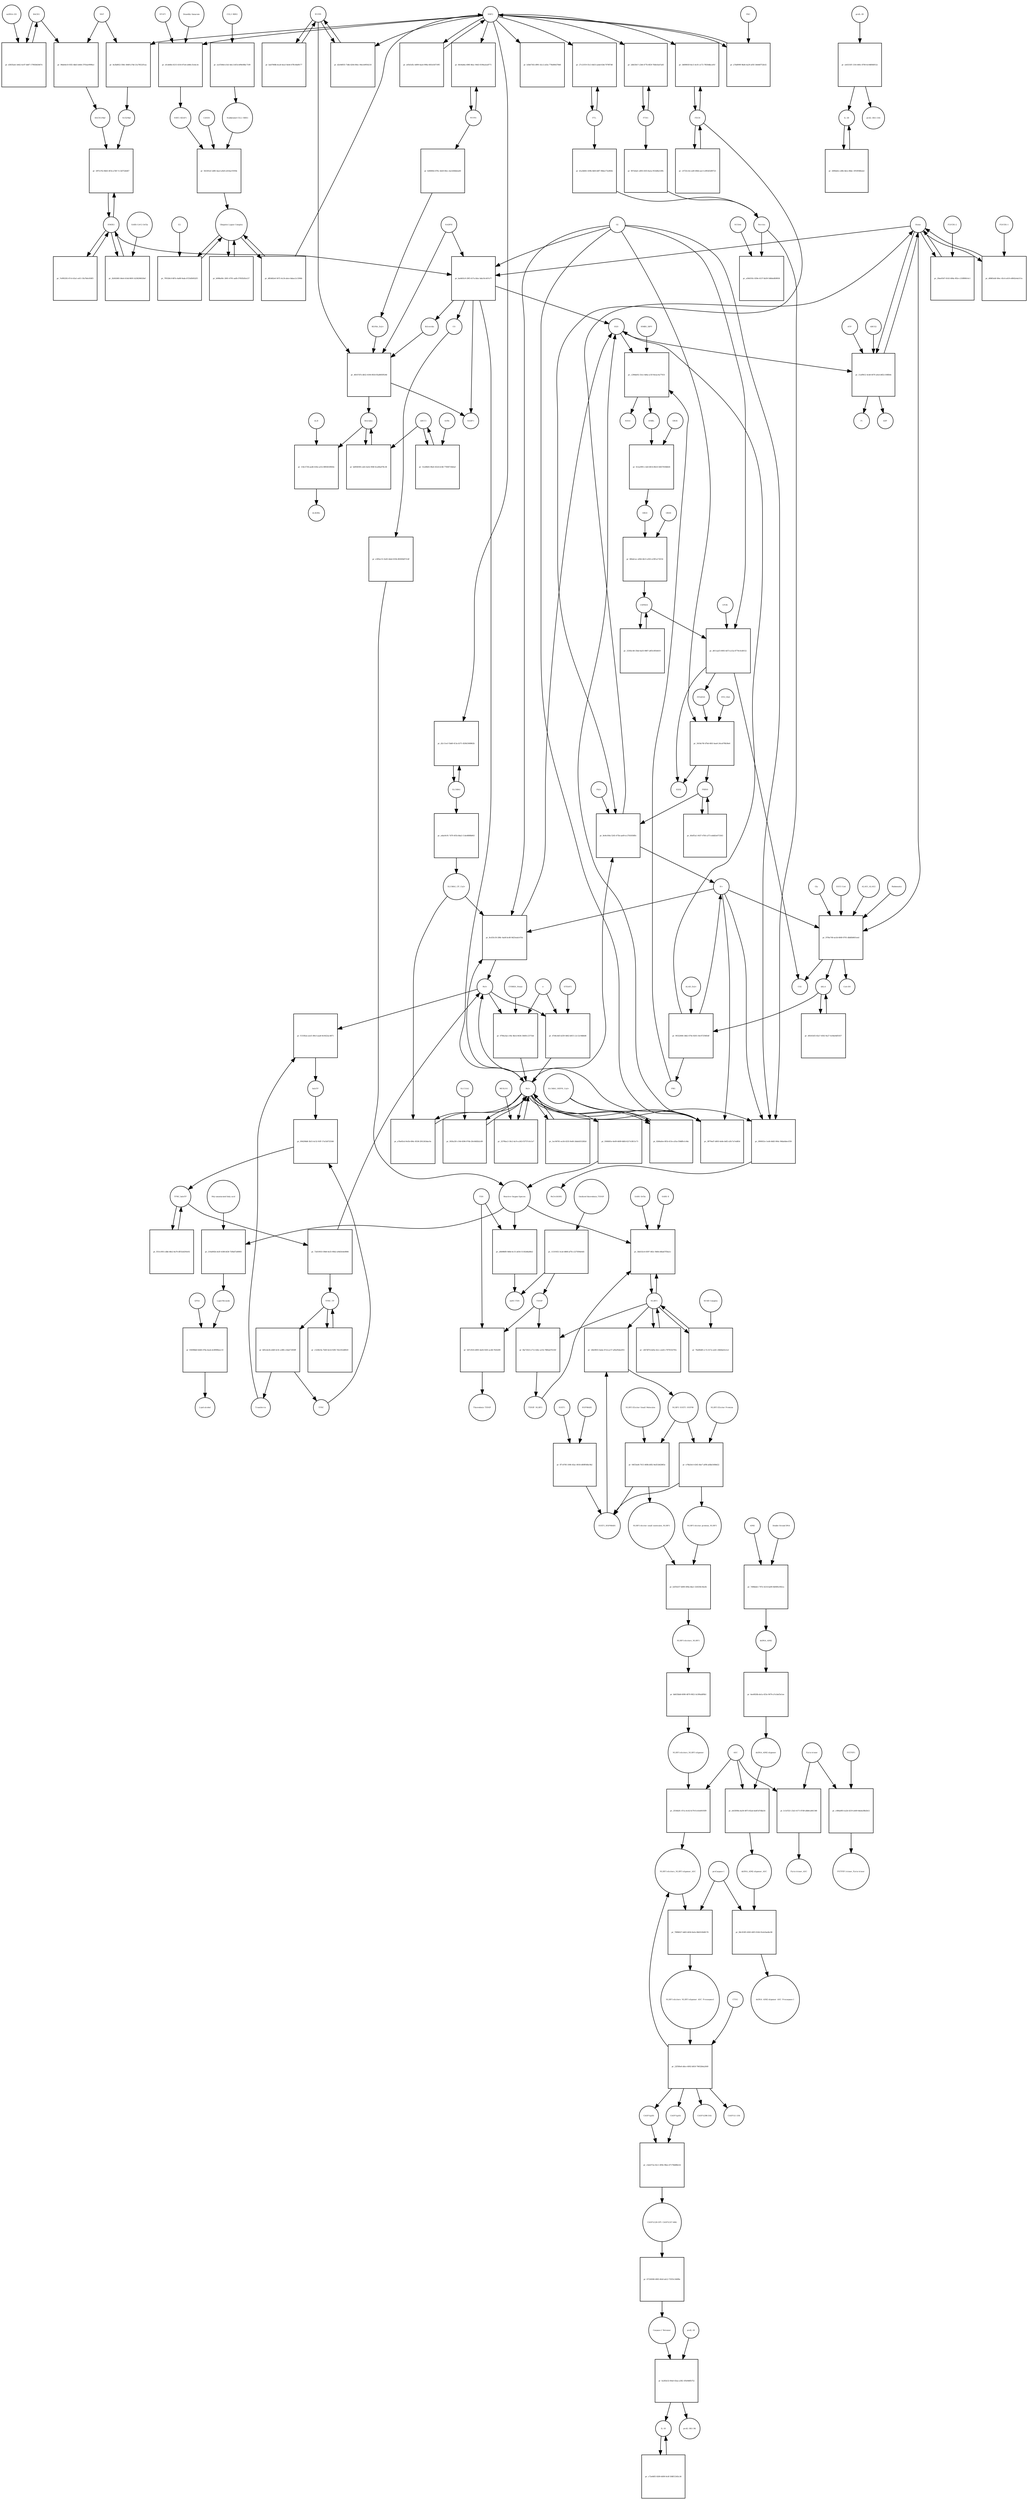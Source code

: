 strict digraph  {
Heme [annotation="urn_miriam_obo.chebi_CHEBI%3A30413", bipartite=0, cls="simple chemical", fontsize=4, label=Heme, shape=circle];
"pr_ba4403c9-29f3-417a-bfac-bda10c447a77" [annotation="", bipartite=1, cls=process, fontsize=4, label="pr_ba4403c9-29f3-417a-bfac-bda10c447a77", shape=square];
Biliverdin [annotation="urn_miriam_obo.chebi_CHEBI%3A17033", bipartite=0, cls="simple chemical", fontsize=4, label=Biliverdin, shape=circle];
HMOX1 [annotation=urn_miriam_uniprot_P09601, bipartite=0, cls=macromolecule, fontsize=4, label=HMOX1, shape=circle];
O2 [annotation="urn_miriam_obo.chebi_CHEBI%3A15379", bipartite=0, cls="simple chemical", fontsize=4, label=O2, shape=circle];
NADPH [annotation="urn_miriam_obo.chebi_CHEBI%3A16474", bipartite=0, cls="simple chemical", fontsize=4, label=NADPH, shape=circle];
H2O [annotation="urn_miriam_obo.chebi_CHEBI%3A15377", bipartite=0, cls="simple chemical", fontsize=4, label=H2O, shape=circle];
"Fe2+" [annotation="urn_miriam_obo.chebi_CHEBI%3A29033", bipartite=0, cls="simple chemical", fontsize=4, label="Fe2+", shape=circle];
"NADP+" [annotation="urn_miriam_obo.chebi_CHEBI%3A18009", bipartite=0, cls="simple chemical", fontsize=4, label="NADP+", shape=circle];
CO [annotation="urn_miriam_obo.chebi_CHEBI%3A17245", bipartite=0, cls="simple chemical", fontsize=4, label=CO, shape=circle];
"pr_29ae0547-6143-406a-9f2e-c218f80fc6c1" [annotation="", bipartite=1, cls=process, fontsize=4, label="pr_29ae0547-6143-406a-9f2e-c218f80fc6c1", shape=square];
"FLVCR1-2" [annotation=urn_miriam_uniprot_Q9Y5Y0, bipartite=0, cls=macromolecule, fontsize=4, label="FLVCR1-2", shape=circle];
"pr_48167d7e-db52-4106-8924-ffad085f9246" [annotation="", bipartite=1, cls=process, fontsize=4, label="pr_48167d7e-db52-4106-8924-ffad085f9246", shape=square];
Bilirubin [annotation="urn_miriam_obo.chebi_CHEBI%3A16990", bipartite=0, cls="simple chemical", fontsize=4, label=Bilirubin, shape=circle];
BLVRB [annotation=urn_miriam_uniprot_P30043, bipartite=0, cls=macromolecule, fontsize=4, label=BLVRB, shape=circle];
"BLVRA_Zn2+" [annotation="urn_miriam_obo.chebi_CHEBI%3A29805|urn_miriam_uniprot_P53004", bipartite=0, cls=complex, fontsize=4, label="BLVRA_Zn2+", shape=circle];
"pr_bd958590-ceb5-4e42-904f-6ca06a078c38" [annotation="", bipartite=1, cls=process, fontsize=4, label="pr_bd958590-ceb5-4e42-904f-6ca06a078c38", shape=square];
ABCC1 [annotation=urn_miriam_uniprot_P02768, bipartite=0, cls=macromolecule, fontsize=4, label=ABCC1, shape=circle];
"pr_154c5736-aed6-418e-a252-8f85833f664c" [annotation="", bipartite=1, cls=process, fontsize=4, label="pr_154c5736-aed6-418e-a252-8f85833f664c", shape=square];
ALB [annotation=urn_miriam_uniprot_P02768, bipartite=0, cls=macromolecule, fontsize=4, label=ALB, shape=circle];
"ALB/BIL" [annotation="urn_miriam_uniprot_P02768|urn_miriam_obo.chebi_CHEBI%3A16990", bipartite=0, cls=complex, fontsize=4, label="ALB/BIL", shape=circle];
NRF2 [annotation="", bipartite=0, cls=macromolecule, fontsize=4, label=NRF2, shape=circle];
"pr_0a3bd922-59b1-49d9-a74d-21a78522f1aa" [annotation="", bipartite=1, cls=process, fontsize=4, label="pr_0a3bd922-59b1-49d9-a74d-21a78522f1aa", shape=square];
MAF [annotation=urn_miriam_uniprot_O75444, bipartite=0, cls=macromolecule, fontsize=4, label=MAF, shape=circle];
"Nrf2/Maf" [annotation="", bipartite=0, cls=complex, fontsize=4, label="Nrf2/Maf", shape=circle];
"pr_96de8e10-05f2-4bb5-b40d-3793ae9990a1" [annotation="", bipartite=1, cls=process, fontsize=4, label="pr_96de8e10-05f2-4bb5-b40d-3793ae9990a1", shape=square];
BACH1 [annotation=urn_miriam_uniprot_O14867, bipartite=0, cls=macromolecule, fontsize=4, label=BACH1, shape=circle];
"BACH1/Maf" [annotation="", bipartite=0, cls=complex, fontsize=4, label="BACH1/Maf", shape=circle];
"pr_d3835ab1-b442-4c87-bb87-179928d3407e" [annotation="", bipartite=1, cls=process, fontsize=4, label="pr_d3835ab1-b442-4c87-bb87-179928d3407e", shape=square];
"miRNA-155" [annotation=urn_miriam_ncbigene_406947, bipartite=0, cls="nucleic acid feature", fontsize=4, label="miRNA-155", shape=circle];
"pr_2f97a762-8b63-4f1b-a7d9-7c13d752b467" [annotation="", bipartite=1, cls=process, fontsize=4, label="pr_2f97a762-8b63-4f1b-a7d9-7c13d752b467", shape=square];
PRIN9 [annotation="urn_miriam_obo.chebi_CHEBI%3A15430", bipartite=0, cls="simple chemical", fontsize=4, label=PRIN9, shape=circle];
"pr_8e9e160a-5245-475b-aa69-ec37b5036ffe" [annotation="", bipartite=1, cls=process, fontsize=4, label="pr_8e9e160a-5245-475b-aa69-ec37b5036ffe", shape=square];
FECH [annotation=urn_miriam_uniprot_P22830, bipartite=0, cls=macromolecule, fontsize=4, label=FECH, shape=circle];
"Pb2+" [annotation="urn_miriam_obo.chebi_CHEBI%3A27889", bipartite=0, cls="simple chemical", fontsize=4, label="Pb2+", shape=circle];
"H+" [annotation="urn_miriam_obo.chebi_CHEBI%3A15378", bipartite=0, cls="simple chemical", fontsize=4, label="H+", shape=circle];
"SUCC-CoA" [annotation="urn_miriam_obo.chebi_CHEBI%3A57292", bipartite=0, cls="simple chemical", fontsize=4, label="SUCC-CoA", shape=circle];
"pr_97f4e749-ae3d-4849-9791-dbbfb8401eed" [annotation="", bipartite=1, cls=process, fontsize=4, label="pr_97f4e749-ae3d-4849-9791-dbbfb8401eed", shape=square];
dALA [annotation="urn_miriam_obo.chebi_CHEBI%3A356416", bipartite=0, cls="simple chemical", fontsize=4, label=dALA, shape=circle];
ALAS1_ALAS2 [annotation="urn_miriam_uniprot_P13196|urn_miriam_uniprot_P22557", bipartite=0, cls=complex, fontsize=4, label=ALAS1_ALAS2, shape=circle];
Panhematin [annotation="urn_miriam_obo.chebi_CHEBI%3A50385", bipartite=0, cls="simple chemical", fontsize=4, label=Panhematin, shape=circle];
Gly [annotation="urn_miriam_obo.chebi_CHEBI%3A57305", bipartite=0, cls="simple chemical", fontsize=4, label=Gly, shape=circle];
"CoA-SH" [annotation="urn_miriam_obo.chebi_CHEBI%3A15346", bipartite=0, cls="simple chemical", fontsize=4, label="CoA-SH", shape=circle];
CO2 [annotation="urn_miriam_obo.chebi_CHEBI%3A16526", bipartite=0, cls="simple chemical", fontsize=4, label=CO2, shape=circle];
"pr_efcdd4fa-6215-4316-87a6-ed46c31ebc3e" [annotation="", bipartite=1, cls=process, fontsize=4, label="pr_efcdd4fa-6215-4316-87a6-ed46c31ebc3e", shape=square];
KEAP1 [annotation=urn_miriam_uniprot_Q14145, bipartite=0, cls=macromolecule, fontsize=4, label=KEAP1, shape=circle];
NRF2_KEAP1 [annotation="urn_miriam_uniprot_Q14145|urn_miriam_uniprot_Q16236", bipartite=0, cls=complex, fontsize=4, label=NRF2_KEAP1, shape=circle];
"Dimethly fumarate" [annotation="urn_miriam_obo.chebi_CHEBI%3A76004", bipartite=0, cls="simple chemical", fontsize=4, label="Dimethly fumarate", shape=circle];
"Ubiquitin Ligase Complex" [annotation="urn_miriam_uniprot_Q14145|urn_miriam_uniprot_Q15843|urn_miriam_uniprot_Q13618|urn_miriam_uniprot_P62877|urn_miriam_uniprot_Q16236|urn_miriam_uniprot_P0CG48|urn_miriam_pubmed_19940261|urn_miriam_interpro_IPR000608", bipartite=0, cls=complex, fontsize=4, label="Ubiquitin Ligase Complex", shape=circle];
"pr_b098a00c-2001-4791-aafb-5783f2d5a127" [annotation="", bipartite=1, cls=process, fontsize=4, label="pr_b098a00c-2001-4791-aafb-5783f2d5a127", shape=square];
"pr_90322666-3db2-470e-8203-34c67259d5df" [annotation="", bipartite=1, cls=process, fontsize=4, label="pr_90322666-3db2-470e-8203-34c67259d5df", shape=square];
PBG [annotation="urn_miriam_obo.chebi_CHEBI%3A58126", bipartite=0, cls="simple chemical", fontsize=4, label=PBG, shape=circle];
"ALAD_Zn2+" [annotation="urn_miriam_uniprot_P13716|urn_miriam_obo.chebi_CHEBI%3A29105", bipartite=0, cls=complex, fontsize=4, label="ALAD_Zn2+", shape=circle];
"pr_c296de92-33ce-4d4a-a15f-9eeac4a77631" [annotation="", bipartite=1, cls=process, fontsize=4, label="pr_c296de92-33ce-4d4a-a15f-9eeac4a77631", shape=square];
HMBL [annotation="urn_miriam_obo.chebi_CHEBI%3A57845", bipartite=0, cls="simple chemical", fontsize=4, label=HMBL, shape=circle];
HMBS_DIPY [annotation="urn_miriam_obo.chebi_CHEBI%3A36319|urn_miriam_uniprot_P08397", bipartite=0, cls=complex, fontsize=4, label=HMBS_DIPY, shape=circle];
"NH4+" [annotation="urn_miriam_obo.chebi_CHEBI%3A28938", bipartite=0, cls="simple chemical", fontsize=4, label="NH4+", shape=circle];
"pr_612a3991-c3e8-4814-80c8-54657650b826" [annotation="", bipartite=1, cls=process, fontsize=4, label="pr_612a3991-c3e8-4814-80c8-54657650b826", shape=square];
URO3 [annotation="urn_miriam_obo.chebi_CHEBI%3A15437", bipartite=0, cls="simple chemical", fontsize=4, label=URO3, shape=circle];
UROS [annotation=urn_miriam_uniprot_P10746, bipartite=0, cls=macromolecule, fontsize=4, label=UROS, shape=circle];
"pr_866afcac-a944-4b13-a502-a19f1a17d154" [annotation="", bipartite=1, cls=process, fontsize=4, label="pr_866afcac-a944-4b13-a502-a19f1a17d154", shape=square];
COPRO3 [annotation="urn_miriam_obo.chebi_CHEBI%3A15439", bipartite=0, cls="simple chemical", fontsize=4, label=COPRO3, shape=circle];
UROD [annotation=urn_miriam_uniprot_P06132, bipartite=0, cls=macromolecule, fontsize=4, label=UROD, shape=circle];
"pr_d011aaf3-0093-4d73-a13a-8779c41d9152" [annotation="", bipartite=1, cls=process, fontsize=4, label="pr_d011aaf3-0093-4d73-a13a-8779c41d9152", shape=square];
PPGEN9 [annotation="urn_miriam_obo.chebi_CHEBI%3A15435", bipartite=0, cls="simple chemical", fontsize=4, label=PPGEN9, shape=circle];
CPOX [annotation=urn_miriam_uniprot_P36551, bipartite=0, cls=macromolecule, fontsize=4, label=CPOX, shape=circle];
H2O2 [annotation="urn_miriam_obo.chebi_CHEBI%3A16240", bipartite=0, cls="simple chemical", fontsize=4, label=H2O2, shape=circle];
"pr_3418a74f-d7bd-4fd1-baa6-24ca078b36e6" [annotation="", bipartite=1, cls=process, fontsize=4, label="pr_3418a74f-d7bd-4fd1-baa6-24ca078b36e6", shape=square];
PPO_FAD [annotation="urn_miriam_obo.chebi_CHEBI%3A16238|urn_miriam_uniprot_P50336", bipartite=0, cls=complex, fontsize=4, label=PPO_FAD, shape=circle];
"pr_a05d1d5c-b899-4aa4-998a-681b1fd719f5" [annotation="", bipartite=1, cls=process, fontsize=4, label="pr_a05d1d5c-b899-4aa4-998a-681b1fd719f5", shape=square];
"pr_d9241b55-82a7-4502-9a27-4c6be6df1837" [annotation="", bipartite=1, cls="uncertain process", fontsize=4, label="pr_d9241b55-82a7-4502-9a27-4c6be6df1837", shape=square];
"pr_33392c48-35bd-4a03-9887-a8f3c893d419" [annotation="", bipartite=1, cls="uncertain process", fontsize=4, label="pr_33392c48-35bd-4a03-9887-a8f3c893d419", shape=square];
"pr_6feff3a1-0437-47bf-a373-ebdb3e073363" [annotation="", bipartite=1, cls="uncertain process", fontsize=4, label="pr_6feff3a1-0437-47bf-a373-ebdb3e073363", shape=square];
"Poly-unsaturated fatty acid" [annotation="urn_miriam_obo.chebi_CHEBI%3A26208", bipartite=0, cls="simple chemical", fontsize=4, label="Poly-unsaturated fatty acid", shape=circle];
"pr_210a892b-eb3f-4188-bf28-720bd72d0083" [annotation="", bipartite=1, cls=process, fontsize=4, label="pr_210a892b-eb3f-4188-bf28-720bd72d0083", shape=square];
"Lipid Peroxide" [annotation="urn_miriam_obo.chebi_CHEBI%3A61051", bipartite=0, cls="simple chemical", fontsize=4, label="Lipid Peroxide", shape=circle];
"Reactive Oxygen Species" [annotation="urn_miriam_obo.chebi_CHEBI%3A26523", bipartite=0, cls="simple chemical", fontsize=4, label="Reactive Oxygen Species", shape=circle];
"pr_3f06921e-1ed4-46d5-904c-96da6dee1f30" [annotation="", bipartite=1, cls=process, fontsize=4, label="pr_3f06921e-1ed4-46d5-904c-96da6dee1f30", shape=square];
"Fe(3+)O(OH)" [annotation="urn_miriam_obo.chebi_CHEBI%3A78619", bipartite=0, cls="simple chemical", fontsize=4, label="Fe(3+)O(OH)", shape=circle];
Ferritin [annotation=urn_miriam_uniprot_P02794, bipartite=0, cls=complex, fontsize=4, label=Ferritin, shape=circle];
"pr_a7be83cd-9e5b-494c-8538-2f41263dac0a" [annotation="", bipartite=1, cls=process, fontsize=4, label="pr_a7be83cd-9e5b-494c-8538-2f41263dac0a", shape=square];
"SLC40A1_CP_Cu2+" [annotation="urn_miriam_uniprot_P00450|urn_miriam_uniprot_Q9NP59|urn_miriam_obo.chebi_CHEBI%3A29036", bipartite=0, cls=complex, fontsize=4, label="SLC40A1_CP_Cu2+", shape=circle];
"pr_8cd35c50-288c-4ad4-bcd0-9d25eadc47dc" [annotation="", bipartite=1, cls=process, fontsize=4, label="pr_8cd35c50-288c-4ad4-bcd0-9d25eadc47dc", shape=square];
"Fe3+" [annotation="urn_miriam_obo.chebi_CHEBI%3A29034", bipartite=0, cls="simple chemical", fontsize=4, label="Fe3+", shape=circle];
SLC40A1 [annotation=urn_miriam_ncbigene_30061, bipartite=0, cls="nucleic acid feature", fontsize=4, label=SLC40A1, shape=circle];
"pr_d2c11ecf-5bd0-413a-b371-820b5368862b" [annotation="", bipartite=1, cls=process, fontsize=4, label="pr_d2c11ecf-5bd0-413a-b371-820b5368862b", shape=square];
FTH1 [annotation=urn_miriam_ncbigene_2495, bipartite=0, cls="nucleic acid feature", fontsize=4, label=FTH1, shape=circle];
"pr_2db53fe7-c2b6-477b-8f29-7fdb1fab7ad5" [annotation="", bipartite=1, cls=process, fontsize=4, label="pr_2db53fe7-c2b6-477b-8f29-7fdb1fab7ad5", shape=square];
FTL [annotation=urn_miriam_ncbigene_2512, bipartite=0, cls="nucleic acid feature", fontsize=4, label=FTL, shape=circle];
"pr_27c21f19-55c3-4b53-aabd-63dc7078f7d6" [annotation="", bipartite=1, cls=process, fontsize=4, label="pr_27c21f19-55c3-4b53-aabd-63dc7078f7d6", shape=square];
"pr_907e6afc-e893-45f3-8a2a-951b8fa51ffb" [annotation="", bipartite=1, cls=process, fontsize=4, label="pr_907e6afc-e893-45f3-8a2a-951b8fa51ffb", shape=square];
"pr_d1a3b841-639b-4bf4-b8f7-98da175e083b" [annotation="", bipartite=1, cls=process, fontsize=4, label="pr_d1a3b841-639b-4bf4-b8f7-98da175e083b", shape=square];
"pr_3d69003f-6ec5-4c01-a172-7f830dbca91f" [annotation="", bipartite=1, cls=process, fontsize=4, label="pr_3d69003f-6ec5-4c01-a172-7f830dbca91f", shape=square];
"pr_c0725c5d-ca49-49b4-aec5-e9f5d5289723" [annotation="", bipartite=1, cls=process, fontsize=4, label="pr_c0725c5d-ca49-49b4-aec5-e9f5d5289723", shape=square];
"pr_7e995292-47c4-43a1-a411-5fa7b6c658f3" [annotation="", bipartite=1, cls=process, fontsize=4, label="pr_7e995292-47c4-43a1-a411-5fa7b6c658f3", shape=square];
BLVRA [annotation=urn_miriam_ncbigene_644, bipartite=0, cls="nucleic acid feature", fontsize=4, label=BLVRA, shape=circle];
"pr_6fe9ab6a-498f-46ac-9443-0196a2ea8771" [annotation="", bipartite=1, cls=process, fontsize=4, label="pr_6fe9ab6a-498f-46ac-9443-0196a2ea8771", shape=square];
"pr_d2e9d935-73db-4264-80ec-94ecb9954218" [annotation="", bipartite=1, cls=process, fontsize=4, label="pr_d2e9d935-73db-4264-80ec-94ecb9954218", shape=square];
"pr_bab7068b-bca8-4ea3-9a0d-47ffc6bd9177" [annotation="", bipartite=1, cls=process, fontsize=4, label="pr_bab7068b-bca8-4ea3-9a0d-47ffc6bd9177", shape=square];
"pr_fe860fd2-876c-4d20-84cc-da3244bb2a60" [annotation="", bipartite=1, cls=process, fontsize=4, label="pr_fe860fd2-876c-4d20-84cc-da3244bb2a60", shape=square];
"pr_a4ae9c91-7d70-4f1b-8da3-11de4888b843" [annotation="", bipartite=1, cls=process, fontsize=4, label="pr_a4ae9c91-7d70-4f1b-8da3-11de4888b843", shape=square];
"pr_a30d193c-839e-4137-bb39-548dedfd9058" [annotation="", bipartite=1, cls=process, fontsize=4, label="pr_a30d193c-839e-4137-bb39-548dedfd9058", shape=square];
NCOA4 [annotation=urn_miriam_uniprot_Q13772, bipartite=0, cls=macromolecule, fontsize=4, label=NCOA4, shape=circle];
"pr_0784a3ae-cf4e-4bcb-8434-34481c2371bd" [annotation="", bipartite=1, cls=process, fontsize=4, label="pr_0784a3ae-cf4e-4bcb-8434-34481c2371bd", shape=square];
CYBRD1_Heme [annotation="urn_miriam_uniprot_Q53TN4|urn_miriam_obo.chebi_CHEBI%3A30413", bipartite=0, cls=complex, fontsize=4, label=CYBRD1_Heme, shape=circle];
"e-" [annotation="urn_miriam_obo.chebi_CHEBI%3A10545", bipartite=0, cls="simple chemical", fontsize=4, label="e-", shape=circle];
"pr_f45fa25f-c19d-4596-974b-20c6482b2c89" [annotation="", bipartite=1, cls=process, fontsize=4, label="pr_f45fa25f-c19d-4596-974b-20c6482b2c89", shape=square];
SLC11A2 [annotation=urn_miriam_uniprot_P49281, bipartite=0, cls=macromolecule, fontsize=4, label=SLC11A2, shape=circle];
"pr_65698bb0-b6d6-478a-beab-dc8f898eec10" [annotation="", bipartite=1, cls=process, fontsize=4, label="pr_65698bb0-b6d6-478a-beab-dc8f898eec10", shape=square];
"Lipid alcohol" [annotation="urn_miriam_obo.chebi_CHEBI%3A24026", bipartite=0, cls="simple chemical", fontsize=4, label="Lipid alcohol", shape=circle];
GPX4 [annotation=urn_miriam_uniprot_P36969, bipartite=0, cls=macromolecule, fontsize=4, label=GPX4, shape=circle];
"pr_2b362681-b6e4-414d-8691-b238296020ef" [annotation="", bipartite=1, cls=process, fontsize=4, label="pr_2b362681-b6e4-414d-8691-b238296020ef", shape=square];
"SARS-CoV-2 Orf3a" [annotation="urn_miriam_uniprot_P0DTC3|urn_miriam_taxonomy_2697049", bipartite=0, cls=macromolecule, fontsize=4, label="SARS-CoV-2 Orf3a", shape=circle];
"pr_936fd01e-6e09-4609-8dfd-6217e3813c73" [annotation="", bipartite=1, cls=process, fontsize=4, label="pr_936fd01e-6e09-4609-8dfd-6217e3813c73", shape=square];
"pr_51e4fb65-96e0-4524-b148-77606718d2af" [annotation="", bipartite=1, cls=process, fontsize=4, label="pr_51e4fb65-96e0-4524-b148-77606718d2af", shape=square];
Orf9c [annotation=urn_miriam_taxonomy_2697049, bipartite=0, cls=macromolecule, fontsize=4, label=Orf9c, shape=circle];
CUL3_RBX1 [annotation="urn_miriam_uniprot_Q13618|urn_miriam_uniprot_P62877", bipartite=0, cls=complex, fontsize=4, label=CUL3_RBX1, shape=circle];
"pr_ea1f546d-e1b3-4dc2-bf1b-b99e08bc7109" [annotation="", bipartite=1, cls=process, fontsize=4, label="pr_ea1f546d-e1b3-4dc2-bf1b-b99e08bc7109", shape=square];
"Neddylated CUL3_RBX1" [annotation="urn_miriam_uniprot_Q15843|urn_miriam_uniprot_Q13618|urn_miriam_uniprot_P62877", bipartite=0, cls=complex, fontsize=4, label="Neddylated CUL3_RBX1", shape=circle];
"pr_b3bb7302-d991-42c2-a43a-778e884378d0" [annotation="", bipartite=1, cls=process, fontsize=4, label="pr_b3bb7302-d991-42c2-a43a-778e884378d0", shape=square];
"pr_563301ef-2d85-4aa3-a9e9-e416acf1959e" [annotation="", bipartite=1, cls=process, fontsize=4, label="pr_563301ef-2d85-4aa3-a9e9-e416acf1959e", shape=square];
CAND1 [annotation=urn_miriam_uniprot_Q86VP6, bipartite=0, cls=macromolecule, fontsize=4, label=CAND1, shape=circle];
E2 [annotation=urn_miriam_interpro_IPR000608, bipartite=0, cls=macromolecule, fontsize=4, label=E2, shape=circle];
"pr_7f9328c0-887a-4a88-9ada-b725d56922f3" [annotation="", bipartite=1, cls=process, fontsize=4, label="pr_7f9328c0-887a-4a88-9ada-b725d56922f3", shape=square];
"pr_a7bd099f-9bd4-4a29-a05f-34446f752b32" [annotation="", bipartite=1, cls=process, fontsize=4, label="pr_a7bd099f-9bd4-4a29-a05f-34446f752b32", shape=square];
PKC [annotation="urn_miriam_pubmed_12198130|urn_miriam_interpro_IPR012233", bipartite=0, cls=macromolecule, fontsize=4, label=PKC, shape=circle];
"pr_d0865ebf-49ec-45c4-a410-e8042e4a511a" [annotation="", bipartite=1, cls=process, fontsize=4, label="pr_d0865ebf-49ec-45c4-a410-e8042e4a511a", shape=square];
"FLVCR1-1" [annotation=urn_miriam_uniprot_Q9Y5Y0, bipartite=0, cls=macromolecule, fontsize=4, label="FLVCR1-1", shape=circle];
"pr_11af9612-4cb8-4070-afed-d4f2c108fb9e" [annotation="", bipartite=1, cls=process, fontsize=4, label="pr_11af9612-4cb8-4070-afed-d4f2c108fb9e", shape=square];
ABCG2 [annotation=urn_miriam_uniprot_Q9UNQ0, bipartite=0, cls="macromolecule multimer", fontsize=4, label=ABCG2, shape=circle];
ATP [annotation="urn_miriam_obo.chebi_CHEBI%3A30616", bipartite=0, cls="simple chemical", fontsize=4, label=ATP, shape=circle];
Pi [annotation="urn_miriam_obo.chebi_CHEBI%3A18367", bipartite=0, cls="simple chemical", fontsize=4, label=Pi, shape=circle];
ADP [annotation="urn_miriam_obo.chebi_CHEBI%3A456216", bipartite=0, cls="simple chemical", fontsize=4, label=ADP, shape=circle];
"pr_8266afee-8f1b-415e-a55a-f38dffe1c9dc" [annotation="", bipartite=1, cls=process, fontsize=4, label="pr_8266afee-8f1b-415e-a55a-f38dffe1c9dc", shape=square];
"SLC40A1_HEPH_Cu2+" [annotation="urn_miriam_uniprot_Q9BQS7|urn_miriam_uniprot_Q9NP59|urn_miriam_obo.chebi_CHEBI%3A28694", bipartite=0, cls=complex, fontsize=4, label="SLC40A1_HEPH_Cu2+", shape=circle];
"pr_3ff79ed7-d693-4e8e-b4f2-a5fc7a7ed854" [annotation="", bipartite=1, cls=process, fontsize=4, label="pr_3ff79ed7-d693-4e8e-b4f2-a5fc7a7ed854", shape=square];
"pr_f131fb2a-aee5-49e3-aaa8-8c6422ac4871" [annotation="", bipartite=1, cls=process, fontsize=4, label="pr_f131fb2a-aee5-49e3-aaa8-8c6422ac4871", shape=square];
Transferrin [annotation=urn_miriam_uniprot_P02787, bipartite=0, cls=macromolecule, fontsize=4, label=Transferrin, shape=circle];
holoTF [annotation="urn_miriam_uniprot_P02787|urn_miriam_obo.chebi_CHEBI%3A29034", bipartite=0, cls=complex, fontsize=4, label=holoTF, shape=circle];
TFRC [annotation=urn_miriam_uniprot_P02786, bipartite=0, cls="macromolecule multimer", fontsize=4, label=TFRC, shape=circle];
"pr_094298d6-3b15-4c52-91ff-17a53d725346" [annotation="", bipartite=1, cls=process, fontsize=4, label="pr_094298d6-3b15-4c52-91ff-17a53d725346", shape=square];
TFRC_holoTF [annotation="urn_miriam_uniprot_P02787|urn_miriam_obo.chebi_CHEBI%3A29034|urn_miriam_uniprot_P02786", bipartite=0, cls=complex, fontsize=4, label=TFRC_holoTF, shape=circle];
"pr_f551c093-cdbb-48e2-8a70-df552d293e02" [annotation="", bipartite=1, cls=process, fontsize=4, label="pr_f551c093-cdbb-48e2-8a70-df552d293e02", shape=square];
"pr_72d10933-59b8-4e25-90b2-a04d3e4e8066" [annotation="", bipartite=1, cls=process, fontsize=4, label="pr_72d10933-59b8-4e25-90b2-a04d3e4e8066", shape=square];
TFRC_TF [annotation="urn_miriam_uniprot_P02787|urn_miriam_uniprot_P02786", bipartite=0, cls=complex, fontsize=4, label=TFRC_TF, shape=circle];
"pr_47d4c4d5-b259-4462-b815-c2c12c9db6d6" [annotation="", bipartite=1, cls=process, fontsize=4, label="pr_47d4c4d5-b259-4462-b815-c2c12c9db6d6", shape=square];
STEAP3 [annotation=urn_miriam_uniprot_Q658P3, bipartite=0, cls=macromolecule, fontsize=4, label=STEAP3, shape=circle];
"pr_327f6ac2-18c2-4a7e-a343-f1f757c0c1e7" [annotation="", bipartite=1, cls=process, fontsize=4, label="pr_327f6ac2-18c2-4a7e-a343-f1f757c0c1e7", shape=square];
MCOLN1 [annotation=urn_miriam_uniprot_Q9GZU1, bipartite=0, cls=macromolecule, fontsize=4, label=MCOLN1, shape=circle];
"pr_1ec94781-ee34-4335-9e60-24deb553282d" [annotation="", bipartite=1, cls=process, fontsize=4, label="pr_1ec94781-ee34-4335-9e60-24deb553282d", shape=square];
"pr_c5248c9a-7b49-4e1d-92f6-7d2c652d8929" [annotation="", bipartite=1, cls=process, fontsize=4, label="pr_c5248c9a-7b49-4e1d-92f6-7d2c652d8929", shape=square];
"pr_b85cde2b-e6d0-4c9c-a388-c24ab71850ff" [annotation="", bipartite=1, cls=process, fontsize=4, label="pr_b85cde2b-e6d0-4c9c-a388-c24ab71850ff", shape=square];
"pr_d85d62e6-5672-4c24-abce-bdaac2c3394b" [annotation="", bipartite=1, cls=process, fontsize=4, label="pr_d85d62e6-5672-4c24-abce-bdaac2c3394b", shape=square];
"Oxidized thioredoxin_TXNIP" [annotation="urn_miriam_uniprot_P10599|urn_miriam_uniprot_Q9H3M7", bipartite=0, cls=complex, fontsize=4, label="Oxidized thioredoxin_TXNIP", shape=circle];
"pr_113191f2-3ca4-4868-af7b-c2275f04e6d1" [annotation="", bipartite=1, cls=process, fontsize=4, label="pr_113191f2-3ca4-4868-af7b-c2275f04e6d1", shape=square];
TXNIP [annotation=urn_miriam_uniprot_Q9H3M7, bipartite=0, cls=macromolecule, fontsize=4, label=TXNIP, shape=circle];
"2xHC-TXN" [annotation=urn_miriam_uniprot_P10599, bipartite=0, cls=macromolecule, fontsize=4, label="2xHC-TXN", shape=circle];
NLRP3 [annotation=urn_miriam_uniprot_Q96P20, bipartite=0, cls=macromolecule, fontsize=4, label=NLRP3, shape=circle];
"pr_78a8fdd9-cc7e-417a-a2d1-24b0daf2e1e2" [annotation="", bipartite=1, cls=process, fontsize=4, label="pr_78a8fdd9-cc7e-417a-a2d1-24b0daf2e1e2", shape=square];
"Nf-KB Complex" [annotation="urn_miriam_uniprot_P19838|urn_miriam_uniprot_Q04206|urn_miriam_uniprot_Q00653", bipartite=0, cls=complex, fontsize=4, label="Nf-KB Complex", shape=circle];
"pr_c467df7d-de9a-42cc-a2e8-c787931b795c" [annotation="", bipartite=1, cls=process, fontsize=4, label="pr_c467df7d-de9a-42cc-a2e8-c787931b795c", shape=square];
TXN [annotation=urn_miriam_uniprot_P10599, bipartite=0, cls=macromolecule, fontsize=4, label=TXN, shape=circle];
"pr_a8b986f0-9d6d-4c15-a834-51182d6a88e2" [annotation="", bipartite=1, cls=process, fontsize=4, label="pr_a8b986f0-9d6d-4c15-a834-51182d6a88e2", shape=square];
"pr_3d7cf416-d005-4a64-9265-acdfc7824289" [annotation="", bipartite=1, cls=process, fontsize=4, label="pr_3d7cf416-d005-4a64-9265-acdfc7824289", shape=square];
Thioredoxin_TXNIP [annotation="urn_miriam_uniprot_P10599|urn_miriam_uniprot_Q9H3M7", bipartite=0, cls=complex, fontsize=4, label=Thioredoxin_TXNIP, shape=circle];
HSP90AB1 [annotation=urn_miriam_uniprot_P08238, bipartite=0, cls=macromolecule, fontsize=4, label=HSP90AB1, shape=circle];
"pr_ff7c876f-1006-45ac-8018-d69ff40bc9b2" [annotation="", bipartite=1, cls=process, fontsize=4, label="pr_ff7c876f-1006-45ac-8018-d69ff40bc9b2", shape=square];
SUGT1 [annotation=urn_miriam_uniprot_Q9Y2Z0, bipartite=0, cls=macromolecule, fontsize=4, label=SUGT1, shape=circle];
SUGT1_HSP90AB1 [annotation="urn_miriam_uniprot_P08238|urn_miriam_uniprot_Q9Y2Z0", bipartite=0, cls=complex, fontsize=4, label=SUGT1_HSP90AB1, shape=circle];
"pr_24b39f25-4ada-47cb-ac57-af0a95dee955" [annotation="", bipartite=1, cls=process, fontsize=4, label="pr_24b39f25-4ada-47cb-ac57-af0a95dee955", shape=square];
NLRP3_SUGT1_HSP90 [annotation="urn_miriam_uniprot_P08238|urn_miriam_uniprot_Q96P20|urn_miriam_uniprot_Q9Y2Z0", bipartite=0, cls=complex, fontsize=4, label=NLRP3_SUGT1_HSP90, shape=circle];
"pr_fbe72023-e712-42bc-a21b-7866ab76145f" [annotation="", bipartite=1, cls=process, fontsize=4, label="pr_fbe72023-e712-42bc-a21b-7866ab76145f", shape=square];
TXNIP_NLRP3 [annotation="urn_miriam_uniprot_Q9H3M7|urn_miriam_uniprot_Q96P20", bipartite=0, cls=complex, fontsize=4, label=TXNIP_NLRP3, shape=circle];
"NLRP3 Elicitor Proteins" [annotation="urn_miriam_uniprot_P05067|urn_miriam_uniprot_P09616", bipartite=0, cls=macromolecule, fontsize=4, label="NLRP3 Elicitor Proteins", shape=circle];
"pr_e76b24c0-4345-4be7-af98-afdbe549b622" [annotation="", bipartite=1, cls=process, fontsize=4, label="pr_e76b24c0-4345-4be7-af98-afdbe549b622", shape=square];
"NLRP3 elicitor proteins_NLRP3" [annotation="urn_miriam_uniprot_P09616|urn_miriam_uniprot_P05067|urn_miriam_uniprot_Q96P20", bipartite=0, cls=complex, fontsize=4, label="NLRP3 elicitor proteins_NLRP3", shape=circle];
"NLRP3 Elicitor Small Molecules" [annotation="urn_miriam_obo.chebi_CHEBI%3A46661|urn_miriam_obo.chebi_CHEBI%3A16336|urn_miriam_obo.chebi_CHEBI%3A30563", bipartite=0, cls="simple chemical", fontsize=4, label="NLRP3 Elicitor Small Molecules", shape=circle];
"pr_04f33ed4-7615-469b-bf82-9ed51b82865e" [annotation="", bipartite=1, cls=process, fontsize=4, label="pr_04f33ed4-7615-469b-bf82-9ed51b82865e", shape=square];
"NLRP3 elicitor small molecules_NLRP3" [annotation="urn_miriam_obo.chebi_CHEBI%3A46661|urn_miriam_obo.chebi_CHEBI%3A16336|urn_miriam_obo.chebi_CHEBI%3A30563|urn_miriam_uniprot_Q96P20", bipartite=0, cls=complex, fontsize=4, label="NLRP3 elicitor small molecules_NLRP3", shape=circle];
"pr_b2f54257-b690-490a-bba1-520258c56a5b" [annotation="", bipartite=1, cls=process, fontsize=4, label="pr_b2f54257-b690-490a-bba1-520258c56a5b", shape=square];
"NLRP3 elicitors_NLRP3" [annotation="urn_miriam_uniprot_P05067|urn_miriam_uniprot_P09616|urn_miriam_uniprot_P08238|urn_miriam_uniprot_Q96P20|urn_miriam_uniprot_Q9Y2Z0|urn_miriam_obo.chebi_CHEBI%3A46661|urn_miriam_obo.chebi_CHEBI%3A16336|urn_miriam_obo.chebi_CHEBI%3A30563", bipartite=0, cls=complex, fontsize=4, label="NLRP3 elicitors_NLRP3", shape=circle];
"pr_bb835bb8-6090-4870-9821-fe399abff6b1" [annotation="", bipartite=1, cls=process, fontsize=4, label="pr_bb835bb8-6090-4870-9821-fe399abff6b1", shape=square];
"NLRP3 elicitors_NLRP3 oligomer" [annotation="urn_miriam_obo.chebi_CHEBI%3A36080", bipartite=0, cls="complex multimer", fontsize=4, label="NLRP3 elicitors_NLRP3 oligomer", shape=circle];
"pr_2554b2fc-47ca-4c42-b178-fce5eb9105f9" [annotation="", bipartite=1, cls=process, fontsize=4, label="pr_2554b2fc-47ca-4c42-b178-fce5eb9105f9", shape=square];
ASC [annotation=urn_miriam_uniprot_Q9ULZ3, bipartite=0, cls=macromolecule, fontsize=4, label=ASC, shape=circle];
"NLRP3 elicitors_NLRP3 oligomer_ASC" [annotation="urn_miriam_uniprot_Q9ULZ3|urn_miriam_obo.chebi_CHEBI%3A36080", bipartite=0, cls="complex multimer", fontsize=4, label="NLRP3 elicitors_NLRP3 oligomer_ASC", shape=circle];
"pr_79f86027-4d03-4656-8a5e-88d3100d9178" [annotation="", bipartite=1, cls=process, fontsize=4, label="pr_79f86027-4d03-4656-8a5e-88d3100d9178", shape=square];
"proCaspase-1" [annotation=urn_miriam_uniprot_P29466, bipartite=0, cls=macromolecule, fontsize=4, label="proCaspase-1", shape=circle];
"NLRP3 elicitors_NLRP3 oligomer_ASC_Procaspase1" [annotation="urn_miriam_uniprot_P29466|urn_miriam_uniprot_Q9ULZ3", bipartite=0, cls="complex multimer", fontsize=4, label="NLRP3 elicitors_NLRP3 oligomer_ASC_Procaspase1", shape=circle];
"pr_fc3cf521-23a5-4171-87d9-a8b8ca841348" [annotation="", bipartite=1, cls=process, fontsize=4, label="pr_fc3cf521-23a5-4171-87d9-a8b8ca841348", shape=square];
"Pyrin trimer" [annotation=urn_miriam_uniprot_O15553, bipartite=0, cls=complex, fontsize=4, label="Pyrin trimer", shape=circle];
"Pyrin trimer_ASC" [annotation="urn_miriam_uniprot_O15553|urn_miriam_uniprot_Q9ULZ3", bipartite=0, cls=complex, fontsize=4, label="Pyrin trimer_ASC", shape=circle];
"pr_c084a893-ea2b-4219-a449-0da4a58b2b12" [annotation="", bipartite=1, cls=process, fontsize=4, label="pr_c084a893-ea2b-4219-a449-0da4a58b2b12", shape=square];
PSTPIP1 [annotation=urn_miriam_uniprot_O43586, bipartite=0, cls="macromolecule multimer", fontsize=4, label=PSTPIP1, shape=circle];
"PSTPIP1 trimer_Pyrin trimer" [annotation="urn_miriam_uniprot_O15553|urn_miriam_uniprot_O43586", bipartite=0, cls=complex, fontsize=4, label="PSTPIP1 trimer_Pyrin trimer", shape=circle];
"Double Strand DNA" [annotation="urn_miriam_obo.chebi_CHEBI%3A16991", bipartite=0, cls="simple chemical", fontsize=4, label="Double Strand DNA", shape=circle];
"pr_7d9bbde1-707e-4214-ba90-6bf4f6c492ca" [annotation="", bipartite=1, cls=process, fontsize=4, label="pr_7d9bbde1-707e-4214-ba90-6bf4f6c492ca", shape=square];
dsDNA_AIM2 [annotation="urn_miriam_obo.chebi_CHEBI%3A16991|urn_miriam_uniprot_O14862", bipartite=0, cls=complex, fontsize=4, label=dsDNA_AIM2, shape=circle];
AIM2 [annotation=urn_miriam_uniprot_O14862, bipartite=0, cls=macromolecule, fontsize=4, label=AIM2, shape=circle];
"pr_4ee6926b-de1a-455e-9479-a7e1def3e1ee" [annotation="", bipartite=1, cls=process, fontsize=4, label="pr_4ee6926b-de1a-455e-9479-a7e1def3e1ee", shape=square];
"dsDNA_AIM2 oligomer" [annotation="urn_miriam_obo.chebi_CHEBI%3A36080", bipartite=0, cls=complex, fontsize=4, label="dsDNA_AIM2 oligomer", shape=circle];
"pr_eb53f49a-da36-4873-82ad-da4f1d7dba54" [annotation="", bipartite=1, cls=process, fontsize=4, label="pr_eb53f49a-da36-4873-82ad-da4f1d7dba54", shape=square];
"dsDNA_AIM2 oligomer_ASC" [annotation="urn_miriam_obo.chebi_CHEBI%3A36080|urn_miriam_uniprot_Q9ULZ3", bipartite=0, cls=complex, fontsize=4, label="dsDNA_AIM2 oligomer_ASC", shape=circle];
"pr_98c919f3-4583-40f3-9166-91eb1ba4bc98" [annotation="", bipartite=1, cls=process, fontsize=4, label="pr_98c919f3-4583-40f3-9166-91eb1ba4bc98", shape=square];
"dsDNA_AIM2 oligomer_ASC_Procaspase-1" [annotation="", bipartite=0, cls=complex, fontsize=4, label="dsDNA_AIM2 oligomer_ASC_Procaspase-1", shape=circle];
"pr_22f5f6e6-ddce-4092-b818-79652b6a2649" [annotation="", bipartite=1, cls=process, fontsize=4, label="pr_22f5f6e6-ddce-4092-b818-79652b6a2649", shape=square];
"CASP1(p20)" [annotation=urn_miriam_uniprot_P29466, bipartite=0, cls=macromolecule, fontsize=4, label="CASP1(p20)", shape=circle];
CTSG [annotation=urn_miriam_uniprot_P08311, bipartite=0, cls=macromolecule, fontsize=4, label=CTSG, shape=circle];
"CASP1(298-316)" [annotation=urn_miriam_uniprot_P29466, bipartite=0, cls=macromolecule, fontsize=4, label="CASP1(298-316)", shape=circle];
"CASP1(1-119)" [annotation=urn_miriam_uniprot_P29466, bipartite=0, cls=macromolecule, fontsize=4, label="CASP1(1-119)", shape=circle];
"CASP1(p10)" [annotation=urn_miriam_uniprot_P29466, bipartite=0, cls=macromolecule, fontsize=4, label="CASP1(p10)", shape=circle];
"pr_c4ab372a-62c1-409e-98ee-d7179dd86e5d" [annotation="", bipartite=1, cls=process, fontsize=4, label="pr_c4ab372a-62c1-409e-98ee-d7179dd86e5d", shape=square];
"CASP1(120-197)_CASP1(317-404)" [annotation=urn_miriam_uniprot_P29466, bipartite=0, cls=complex, fontsize=4, label="CASP1(120-197)_CASP1(317-404)", shape=circle];
"pr_67334580-4903-4fa9-ab12-73555c540f8e" [annotation="", bipartite=1, cls=process, fontsize=4, label="pr_67334580-4903-4fa9-ab12-73555c540f8e", shape=square];
"Caspase-1 Tetramer" [annotation=urn_miriam_uniprot_P29466, bipartite=0, cls="complex multimer", fontsize=4, label="Caspase-1 Tetramer", shape=circle];
"proIL-1B" [annotation=urn_miriam_uniprot_P01584, bipartite=0, cls=macromolecule, fontsize=4, label="proIL-1B", shape=circle];
"pr_ee6331ff-1316-460c-8700-6c048f46912c" [annotation="", bipartite=1, cls=process, fontsize=4, label="pr_ee6331ff-1316-460c-8700-6c048f46912c", shape=square];
"IL-1B" [annotation=urn_miriam_uniprot_P01584, bipartite=0, cls=macromolecule, fontsize=4, label="IL-1B", shape=circle];
"proIL-1B(1-116)" [annotation=urn_miriam_uniprot_P01584, bipartite=0, cls=macromolecule, fontsize=4, label="proIL-1B(1-116)", shape=circle];
"pr_26f6defe-cd0b-4dce-8bbc-1f91ff48b2ed" [annotation="", bipartite=1, cls="omitted process", fontsize=4, label="pr_26f6defe-cd0b-4dce-8bbc-1f91ff48b2ed", shape=square];
"pr_3bb532c6-8397-482c-9b0b-d4ba67f5ba1c" [annotation="", bipartite=1, cls=process, fontsize=4, label="pr_3bb532c6-8397-482c-9b0b-d4ba67f5ba1c", shape=square];
"SARS E" [annotation=urn_miriam_uniprot_P59637, bipartite=0, cls=macromolecule, fontsize=4, label="SARS E", shape=circle];
"SARS Orf3a" [annotation=urn_miriam_uniprot_P59632, bipartite=0, cls=macromolecule, fontsize=4, label="SARS Orf3a", shape=circle];
"proIL-18" [annotation=urn_miriam_uniprot_Q14116, bipartite=0, cls=macromolecule, fontsize=4, label="proIL-18", shape=circle];
"pr_fa283e32-00a0-43aa-a382-1f0e9bffb752" [annotation="", bipartite=1, cls=process, fontsize=4, label="pr_fa283e32-00a0-43aa-a382-1f0e9bffb752", shape=square];
"IL-18" [annotation=urn_miriam_uniprot_Q14116, bipartite=0, cls=macromolecule, fontsize=4, label="IL-18", shape=circle];
"proIL-18(1-36)" [annotation=urn_miriam_uniprot_Q14116, bipartite=0, cls=macromolecule, fontsize=4, label="proIL-18(1-36)", shape=circle];
"pr_c72e66f5-9209-4699-9c0f-508f15345c36" [annotation="", bipartite=1, cls="omitted process", fontsize=4, label="pr_c72e66f5-9209-4699-9c0f-508f15345c36", shape=square];
"pr_e385ec51-0e45-4da6-833b-88383b8721df" [annotation="", bipartite=1, cls=process, fontsize=4, label="pr_e385ec51-0e45-4da6-833b-88383b8721df", shape=square];
Heme -> "pr_ba4403c9-29f3-417a-bfac-bda10c447a77"  [annotation="", interaction_type=consumption];
Heme -> "pr_29ae0547-6143-406a-9f2e-c218f80fc6c1"  [annotation="", interaction_type=consumption];
Heme -> "pr_97f4e749-ae3d-4849-9791-dbbfb8401eed"  [annotation=urn_miriam_pubmed_25446301, interaction_type=inhibition];
Heme -> "pr_d0865ebf-49ec-45c4-a410-e8042e4a511a"  [annotation="", interaction_type=consumption];
Heme -> "pr_11af9612-4cb8-4070-afed-d4f2c108fb9e"  [annotation="", interaction_type=consumption];
"pr_ba4403c9-29f3-417a-bfac-bda10c447a77" -> Biliverdin  [annotation="", interaction_type=production];
"pr_ba4403c9-29f3-417a-bfac-bda10c447a77" -> H2O  [annotation="", interaction_type=production];
"pr_ba4403c9-29f3-417a-bfac-bda10c447a77" -> "Fe2+"  [annotation="", interaction_type=production];
"pr_ba4403c9-29f3-417a-bfac-bda10c447a77" -> "NADP+"  [annotation="", interaction_type=production];
"pr_ba4403c9-29f3-417a-bfac-bda10c447a77" -> CO  [annotation="", interaction_type=production];
Biliverdin -> "pr_48167d7e-db52-4106-8924-ffad085f9246"  [annotation="", interaction_type=consumption];
HMOX1 -> "pr_ba4403c9-29f3-417a-bfac-bda10c447a77"  [annotation="", interaction_type=catalysis];
HMOX1 -> "pr_2f97a762-8b63-4f1b-a7d9-7c13d752b467"  [annotation="", interaction_type=consumption];
HMOX1 -> "pr_7e995292-47c4-43a1-a411-5fa7b6c658f3"  [annotation="", interaction_type=consumption];
HMOX1 -> "pr_2b362681-b6e4-414d-8691-b238296020ef"  [annotation="", interaction_type=consumption];
O2 -> "pr_ba4403c9-29f3-417a-bfac-bda10c447a77"  [annotation="", interaction_type=consumption];
O2 -> "pr_d011aaf3-0093-4d73-a13a-8779c41d9152"  [annotation="", interaction_type=consumption];
O2 -> "pr_3418a74f-d7bd-4fd1-baa6-24ca078b36e6"  [annotation="", interaction_type=consumption];
O2 -> "pr_3f06921e-1ed4-46d5-904c-96da6dee1f30"  [annotation="", interaction_type=consumption];
O2 -> "pr_8cd35c50-288c-4ad4-bcd0-9d25eadc47dc"  [annotation="", interaction_type=consumption];
O2 -> "pr_3ff79ed7-d693-4e8e-b4f2-a5fc7a7ed854"  [annotation="", interaction_type=consumption];
NADPH -> "pr_ba4403c9-29f3-417a-bfac-bda10c447a77"  [annotation="", interaction_type=consumption];
NADPH -> "pr_48167d7e-db52-4106-8924-ffad085f9246"  [annotation="", interaction_type=consumption];
H2O -> "pr_c296de92-33ce-4d4a-a15f-9eeac4a77631"  [annotation="", interaction_type=consumption];
H2O -> "pr_11af9612-4cb8-4070-afed-d4f2c108fb9e"  [annotation="", interaction_type=consumption];
"Fe2+" -> "pr_8e9e160a-5245-475b-aa69-ec37b5036ffe"  [annotation="", interaction_type=consumption];
"Fe2+" -> "pr_3f06921e-1ed4-46d5-904c-96da6dee1f30"  [annotation="", interaction_type=consumption];
"Fe2+" -> "pr_a7be83cd-9e5b-494c-8538-2f41263dac0a"  [annotation="", interaction_type=consumption];
"Fe2+" -> "pr_8cd35c50-288c-4ad4-bcd0-9d25eadc47dc"  [annotation="", interaction_type=consumption];
"Fe2+" -> "pr_f45fa25f-c19d-4596-974b-20c6482b2c89"  [annotation="", interaction_type=consumption];
"Fe2+" -> "pr_936fd01e-6e09-4609-8dfd-6217e3813c73"  [annotation="urn_miriam_pubmed_26794443|urn_miriam_pubmed_30692038", interaction_type=catalysis];
"Fe2+" -> "pr_8266afee-8f1b-415e-a55a-f38dffe1c9dc"  [annotation="", interaction_type=consumption];
"Fe2+" -> "pr_3ff79ed7-d693-4e8e-b4f2-a5fc7a7ed854"  [annotation="", interaction_type=consumption];
"Fe2+" -> "pr_327f6ac2-18c2-4a7e-a343-f1f757c0c1e7"  [annotation="", interaction_type=consumption];
"Fe2+" -> "pr_1ec94781-ee34-4335-9e60-24deb553282d"  [annotation="", interaction_type=consumption];
CO -> "pr_e385ec51-0e45-4da6-833b-88383b8721df"  [annotation="urn_miriam_pubmed_28356568|urn_miriam_pubmed_25770182", interaction_type=inhibition];
"pr_29ae0547-6143-406a-9f2e-c218f80fc6c1" -> Heme  [annotation="", interaction_type=production];
"FLVCR1-2" -> "pr_29ae0547-6143-406a-9f2e-c218f80fc6c1"  [annotation="", interaction_type=catalysis];
"pr_48167d7e-db52-4106-8924-ffad085f9246" -> Bilirubin  [annotation="", interaction_type=production];
"pr_48167d7e-db52-4106-8924-ffad085f9246" -> "NADP+"  [annotation="", interaction_type=production];
Bilirubin -> "pr_bd958590-ceb5-4e42-904f-6ca06a078c38"  [annotation="", interaction_type=consumption];
Bilirubin -> "pr_154c5736-aed6-418e-a252-8f85833f664c"  [annotation="", interaction_type=consumption];
BLVRB -> "pr_48167d7e-db52-4106-8924-ffad085f9246"  [annotation="", interaction_type=catalysis];
BLVRB -> "pr_d2e9d935-73db-4264-80ec-94ecb9954218"  [annotation="", interaction_type=consumption];
BLVRB -> "pr_bab7068b-bca8-4ea3-9a0d-47ffc6bd9177"  [annotation="", interaction_type=consumption];
"BLVRA_Zn2+" -> "pr_48167d7e-db52-4106-8924-ffad085f9246"  [annotation="", interaction_type=catalysis];
"pr_bd958590-ceb5-4e42-904f-6ca06a078c38" -> Bilirubin  [annotation="", interaction_type=production];
ABCC1 -> "pr_bd958590-ceb5-4e42-904f-6ca06a078c38"  [annotation="", interaction_type=catalysis];
ABCC1 -> "pr_51e4fb65-96e0-4524-b148-77606718d2af"  [annotation="", interaction_type=consumption];
"pr_154c5736-aed6-418e-a252-8f85833f664c" -> "ALB/BIL"  [annotation="", interaction_type=production];
ALB -> "pr_154c5736-aed6-418e-a252-8f85833f664c"  [annotation="", interaction_type=consumption];
NRF2 -> "pr_0a3bd922-59b1-49d9-a74d-21a78522f1aa"  [annotation="", interaction_type=consumption];
NRF2 -> "pr_efcdd4fa-6215-4316-87a6-ed46c31ebc3e"  [annotation="", interaction_type=consumption];
NRF2 -> "pr_a05d1d5c-b899-4aa4-998a-681b1fd719f5"  [annotation="", interaction_type=consumption];
NRF2 -> "pr_d2c11ecf-5bd0-413a-b371-820b5368862b"  [annotation=urn_miriam_pubmed_30692038, interaction_type=catalysis];
NRF2 -> "pr_2db53fe7-c2b6-477b-8f29-7fdb1fab7ad5"  [annotation=urn_miriam_pubmed_30692038, interaction_type=catalysis];
NRF2 -> "pr_27c21f19-55c3-4b53-aabd-63dc7078f7d6"  [annotation=urn_miriam_pubmed_30692038, interaction_type=catalysis];
NRF2 -> "pr_3d69003f-6ec5-4c01-a172-7f830dbca91f"  [annotation="urn_miriam_pubmed_30692038|urn_miriam_pubmed_23766848", interaction_type=catalysis];
NRF2 -> "pr_6fe9ab6a-498f-46ac-9443-0196a2ea8771"  [annotation=urn_miriam_pubmed_30692038, interaction_type=catalysis];
NRF2 -> "pr_d2e9d935-73db-4264-80ec-94ecb9954218"  [annotation=urn_miriam_pubmed_30692038, interaction_type=catalysis];
NRF2 -> "pr_b3bb7302-d991-42c2-a43a-778e884378d0"  [annotation="", interaction_type=consumption];
NRF2 -> "pr_a7bd099f-9bd4-4a29-a05f-34446f752b32"  [annotation="", interaction_type=consumption];
"pr_0a3bd922-59b1-49d9-a74d-21a78522f1aa" -> "Nrf2/Maf"  [annotation="", interaction_type=production];
MAF -> "pr_0a3bd922-59b1-49d9-a74d-21a78522f1aa"  [annotation="", interaction_type=consumption];
MAF -> "pr_96de8e10-05f2-4bb5-b40d-3793ae9990a1"  [annotation="", interaction_type=consumption];
"Nrf2/Maf" -> "pr_2f97a762-8b63-4f1b-a7d9-7c13d752b467"  [annotation="urn_miriam_pubmed_10473555|urn_miriam_pubmed_31827672|urn_miriam_pubmed_30692038|urn_miriam_pubmed_29717933", interaction_type=catalysis];
"pr_96de8e10-05f2-4bb5-b40d-3793ae9990a1" -> "BACH1/Maf"  [annotation="", interaction_type=production];
BACH1 -> "pr_96de8e10-05f2-4bb5-b40d-3793ae9990a1"  [annotation="", interaction_type=consumption];
BACH1 -> "pr_d3835ab1-b442-4c87-bb87-179928d3407e"  [annotation="", interaction_type=consumption];
"BACH1/Maf" -> "pr_2f97a762-8b63-4f1b-a7d9-7c13d752b467"  [annotation="urn_miriam_pubmed_10473555|urn_miriam_pubmed_31827672|urn_miriam_pubmed_30692038|urn_miriam_pubmed_29717933", interaction_type=inhibition];
"pr_d3835ab1-b442-4c87-bb87-179928d3407e" -> BACH1  [annotation="", interaction_type=production];
"miRNA-155" -> "pr_d3835ab1-b442-4c87-bb87-179928d3407e"  [annotation="urn_miriam_pubmed_28082120|urn_miriam_pubmed_21982894", interaction_type=inhibition];
"pr_2f97a762-8b63-4f1b-a7d9-7c13d752b467" -> HMOX1  [annotation="", interaction_type=production];
PRIN9 -> "pr_8e9e160a-5245-475b-aa69-ec37b5036ffe"  [annotation="", interaction_type=consumption];
PRIN9 -> "pr_6feff3a1-0437-47bf-a373-ebdb3e073363"  [annotation="", interaction_type=consumption];
"pr_8e9e160a-5245-475b-aa69-ec37b5036ffe" -> Heme  [annotation="", interaction_type=production];
"pr_8e9e160a-5245-475b-aa69-ec37b5036ffe" -> "H+"  [annotation="", interaction_type=production];
FECH -> "pr_8e9e160a-5245-475b-aa69-ec37b5036ffe"  [annotation="", interaction_type=catalysis];
FECH -> "pr_3d69003f-6ec5-4c01-a172-7f830dbca91f"  [annotation="", interaction_type=consumption];
FECH -> "pr_c0725c5d-ca49-49b4-aec5-e9f5d5289723"  [annotation="", interaction_type=consumption];
"Pb2+" -> "pr_8e9e160a-5245-475b-aa69-ec37b5036ffe"  [annotation="", interaction_type=inhibition];
"H+" -> "pr_97f4e749-ae3d-4849-9791-dbbfb8401eed"  [annotation="", interaction_type=consumption];
"H+" -> "pr_3f06921e-1ed4-46d5-904c-96da6dee1f30"  [annotation="", interaction_type=consumption];
"H+" -> "pr_8cd35c50-288c-4ad4-bcd0-9d25eadc47dc"  [annotation="", interaction_type=consumption];
"H+" -> "pr_3ff79ed7-d693-4e8e-b4f2-a5fc7a7ed854"  [annotation="", interaction_type=consumption];
"SUCC-CoA" -> "pr_97f4e749-ae3d-4849-9791-dbbfb8401eed"  [annotation="", interaction_type=consumption];
"pr_97f4e749-ae3d-4849-9791-dbbfb8401eed" -> dALA  [annotation="", interaction_type=production];
"pr_97f4e749-ae3d-4849-9791-dbbfb8401eed" -> "CoA-SH"  [annotation="", interaction_type=production];
"pr_97f4e749-ae3d-4849-9791-dbbfb8401eed" -> CO2  [annotation="", interaction_type=production];
dALA -> "pr_90322666-3db2-470e-8203-34c67259d5df"  [annotation="", interaction_type=consumption];
dALA -> "pr_d9241b55-82a7-4502-9a27-4c6be6df1837"  [annotation="", interaction_type=consumption];
ALAS1_ALAS2 -> "pr_97f4e749-ae3d-4849-9791-dbbfb8401eed"  [annotation=urn_miriam_pubmed_25446301, interaction_type=catalysis];
Panhematin -> "pr_97f4e749-ae3d-4849-9791-dbbfb8401eed"  [annotation=urn_miriam_pubmed_25446301, interaction_type=inhibition];
Gly -> "pr_97f4e749-ae3d-4849-9791-dbbfb8401eed"  [annotation="", interaction_type=consumption];
"pr_efcdd4fa-6215-4316-87a6-ed46c31ebc3e" -> NRF2_KEAP1  [annotation="", interaction_type=production];
KEAP1 -> "pr_efcdd4fa-6215-4316-87a6-ed46c31ebc3e"  [annotation="", interaction_type=consumption];
NRF2_KEAP1 -> "pr_563301ef-2d85-4aa3-a9e9-e416acf1959e"  [annotation="", interaction_type=consumption];
"Dimethly fumarate" -> "pr_efcdd4fa-6215-4316-87a6-ed46c31ebc3e"  [annotation="urn_miriam_pubmed_15282312|urn_miriam_pubmed_20486766|urn_miriam_pubmed_31692987|urn_miriam_pubmed_15572695|urn_miriam_pubmed_32132672", interaction_type=inhibition];
"Ubiquitin Ligase Complex" -> "pr_b098a00c-2001-4791-aafb-5783f2d5a127"  [annotation="", interaction_type=consumption];
"Ubiquitin Ligase Complex" -> "pr_7f9328c0-887a-4a88-9ada-b725d56922f3"  [annotation="", interaction_type=consumption];
"Ubiquitin Ligase Complex" -> "pr_d85d62e6-5672-4c24-abce-bdaac2c3394b"  [annotation="", interaction_type=consumption];
"pr_b098a00c-2001-4791-aafb-5783f2d5a127" -> "Ubiquitin Ligase Complex"  [annotation="", interaction_type=production];
"pr_90322666-3db2-470e-8203-34c67259d5df" -> PBG  [annotation="", interaction_type=production];
"pr_90322666-3db2-470e-8203-34c67259d5df" -> "H+"  [annotation="", interaction_type=production];
"pr_90322666-3db2-470e-8203-34c67259d5df" -> H2O  [annotation="", interaction_type=production];
PBG -> "pr_c296de92-33ce-4d4a-a15f-9eeac4a77631"  [annotation="", interaction_type=consumption];
"ALAD_Zn2+" -> "pr_90322666-3db2-470e-8203-34c67259d5df"  [annotation="", interaction_type=catalysis];
"pr_c296de92-33ce-4d4a-a15f-9eeac4a77631" -> HMBL  [annotation="", interaction_type=production];
"pr_c296de92-33ce-4d4a-a15f-9eeac4a77631" -> "NH4+"  [annotation="", interaction_type=production];
HMBL -> "pr_612a3991-c3e8-4814-80c8-54657650b826"  [annotation="", interaction_type=consumption];
HMBS_DIPY -> "pr_c296de92-33ce-4d4a-a15f-9eeac4a77631"  [annotation="", interaction_type=catalysis];
"pr_612a3991-c3e8-4814-80c8-54657650b826" -> URO3  [annotation="", interaction_type=production];
URO3 -> "pr_866afcac-a944-4b13-a502-a19f1a17d154"  [annotation="", interaction_type=consumption];
UROS -> "pr_612a3991-c3e8-4814-80c8-54657650b826"  [annotation="", interaction_type=catalysis];
"pr_866afcac-a944-4b13-a502-a19f1a17d154" -> COPRO3  [annotation="", interaction_type=production];
COPRO3 -> "pr_d011aaf3-0093-4d73-a13a-8779c41d9152"  [annotation="", interaction_type=consumption];
COPRO3 -> "pr_33392c48-35bd-4a03-9887-a8f3c893d419"  [annotation="", interaction_type=consumption];
UROD -> "pr_866afcac-a944-4b13-a502-a19f1a17d154"  [annotation="", interaction_type=catalysis];
"pr_d011aaf3-0093-4d73-a13a-8779c41d9152" -> PPGEN9  [annotation="", interaction_type=production];
"pr_d011aaf3-0093-4d73-a13a-8779c41d9152" -> CO2  [annotation="", interaction_type=production];
"pr_d011aaf3-0093-4d73-a13a-8779c41d9152" -> H2O2  [annotation="", interaction_type=production];
PPGEN9 -> "pr_3418a74f-d7bd-4fd1-baa6-24ca078b36e6"  [annotation="", interaction_type=consumption];
CPOX -> "pr_d011aaf3-0093-4d73-a13a-8779c41d9152"  [annotation="", interaction_type=catalysis];
"pr_3418a74f-d7bd-4fd1-baa6-24ca078b36e6" -> PRIN9  [annotation="", interaction_type=production];
"pr_3418a74f-d7bd-4fd1-baa6-24ca078b36e6" -> H2O2  [annotation="", interaction_type=production];
PPO_FAD -> "pr_3418a74f-d7bd-4fd1-baa6-24ca078b36e6"  [annotation="", interaction_type=catalysis];
"pr_a05d1d5c-b899-4aa4-998a-681b1fd719f5" -> NRF2  [annotation="", interaction_type=production];
"pr_d9241b55-82a7-4502-9a27-4c6be6df1837" -> dALA  [annotation="", interaction_type=production];
"pr_33392c48-35bd-4a03-9887-a8f3c893d419" -> COPRO3  [annotation="", interaction_type=production];
"pr_6feff3a1-0437-47bf-a373-ebdb3e073363" -> PRIN9  [annotation="", interaction_type=production];
"Poly-unsaturated fatty acid" -> "pr_210a892b-eb3f-4188-bf28-720bd72d0083"  [annotation="", interaction_type=consumption];
"pr_210a892b-eb3f-4188-bf28-720bd72d0083" -> "Lipid Peroxide"  [annotation="", interaction_type=production];
"Lipid Peroxide" -> "pr_65698bb0-b6d6-478a-beab-dc8f898eec10"  [annotation="", interaction_type=consumption];
"Reactive Oxygen Species" -> "pr_210a892b-eb3f-4188-bf28-720bd72d0083"  [annotation="urn_miriam_pubmed_26794443|urn_miriam_pubmed_30692038", interaction_type=catalysis];
"Reactive Oxygen Species" -> "pr_a8b986f0-9d6d-4c15-a834-51182d6a88e2"  [annotation="", interaction_type="necessary stimulation"];
"Reactive Oxygen Species" -> "pr_3bb532c6-8397-482c-9b0b-d4ba67f5ba1c"  [annotation="urn_miriam_pubmed_29789363|urn_miriam_pubmed_26331680", interaction_type="necessary stimulation"];
"pr_3f06921e-1ed4-46d5-904c-96da6dee1f30" -> "Fe(3+)O(OH)"  [annotation="", interaction_type=production];
Ferritin -> "pr_3f06921e-1ed4-46d5-904c-96da6dee1f30"  [annotation="", interaction_type=catalysis];
Ferritin -> "pr_a30d193c-839e-4137-bb39-548dedfd9058"  [annotation="", interaction_type=consumption];
"pr_a7be83cd-9e5b-494c-8538-2f41263dac0a" -> "Fe2+"  [annotation="", interaction_type=production];
"SLC40A1_CP_Cu2+" -> "pr_a7be83cd-9e5b-494c-8538-2f41263dac0a"  [annotation="", interaction_type=catalysis];
"SLC40A1_CP_Cu2+" -> "pr_8cd35c50-288c-4ad4-bcd0-9d25eadc47dc"  [annotation="", interaction_type=catalysis];
"pr_8cd35c50-288c-4ad4-bcd0-9d25eadc47dc" -> "Fe3+"  [annotation="", interaction_type=production];
"pr_8cd35c50-288c-4ad4-bcd0-9d25eadc47dc" -> H2O  [annotation="", interaction_type=production];
"Fe3+" -> "pr_0784a3ae-cf4e-4bcb-8434-34481c2371bd"  [annotation="", interaction_type=consumption];
"Fe3+" -> "pr_f131fb2a-aee5-49e3-aaa8-8c6422ac4871"  [annotation="", interaction_type=consumption];
"Fe3+" -> "pr_47d4c4d5-b259-4462-b815-c2c12c9db6d6"  [annotation="", interaction_type=consumption];
SLC40A1 -> "pr_d2c11ecf-5bd0-413a-b371-820b5368862b"  [annotation="", interaction_type=consumption];
SLC40A1 -> "pr_a4ae9c91-7d70-4f1b-8da3-11de4888b843"  [annotation="", interaction_type=consumption];
"pr_d2c11ecf-5bd0-413a-b371-820b5368862b" -> SLC40A1  [annotation="", interaction_type=production];
FTH1 -> "pr_2db53fe7-c2b6-477b-8f29-7fdb1fab7ad5"  [annotation="", interaction_type=consumption];
FTH1 -> "pr_907e6afc-e893-45f3-8a2a-951b8fa51ffb"  [annotation="", interaction_type=consumption];
"pr_2db53fe7-c2b6-477b-8f29-7fdb1fab7ad5" -> FTH1  [annotation="", interaction_type=production];
FTL -> "pr_27c21f19-55c3-4b53-aabd-63dc7078f7d6"  [annotation="", interaction_type=consumption];
FTL -> "pr_d1a3b841-639b-4bf4-b8f7-98da175e083b"  [annotation="", interaction_type=consumption];
"pr_27c21f19-55c3-4b53-aabd-63dc7078f7d6" -> FTL  [annotation="", interaction_type=production];
"pr_907e6afc-e893-45f3-8a2a-951b8fa51ffb" -> Ferritin  [annotation="", interaction_type=production];
"pr_d1a3b841-639b-4bf4-b8f7-98da175e083b" -> Ferritin  [annotation="", interaction_type=production];
"pr_3d69003f-6ec5-4c01-a172-7f830dbca91f" -> FECH  [annotation="", interaction_type=production];
"pr_c0725c5d-ca49-49b4-aec5-e9f5d5289723" -> FECH  [annotation="", interaction_type=production];
"pr_7e995292-47c4-43a1-a411-5fa7b6c658f3" -> HMOX1  [annotation="", interaction_type=production];
BLVRA -> "pr_6fe9ab6a-498f-46ac-9443-0196a2ea8771"  [annotation="", interaction_type=consumption];
BLVRA -> "pr_fe860fd2-876c-4d20-84cc-da3244bb2a60"  [annotation="", interaction_type=consumption];
"pr_6fe9ab6a-498f-46ac-9443-0196a2ea8771" -> BLVRA  [annotation="", interaction_type=production];
"pr_d2e9d935-73db-4264-80ec-94ecb9954218" -> BLVRB  [annotation="", interaction_type=production];
"pr_bab7068b-bca8-4ea3-9a0d-47ffc6bd9177" -> BLVRB  [annotation="", interaction_type=production];
"pr_fe860fd2-876c-4d20-84cc-da3244bb2a60" -> "BLVRA_Zn2+"  [annotation="", interaction_type=production];
"pr_a4ae9c91-7d70-4f1b-8da3-11de4888b843" -> "SLC40A1_CP_Cu2+"  [annotation="", interaction_type=production];
NCOA4 -> "pr_a30d193c-839e-4137-bb39-548dedfd9058"  [annotation=urn_miriam_pubmed_30692038, interaction_type=catalysis];
"pr_0784a3ae-cf4e-4bcb-8434-34481c2371bd" -> "Fe2+"  [annotation="", interaction_type=production];
CYBRD1_Heme -> "pr_0784a3ae-cf4e-4bcb-8434-34481c2371bd"  [annotation="", interaction_type=catalysis];
"e-" -> "pr_0784a3ae-cf4e-4bcb-8434-34481c2371bd"  [annotation="", interaction_type=consumption];
"e-" -> "pr_47d4c4d5-b259-4462-b815-c2c12c9db6d6"  [annotation="", interaction_type=consumption];
"pr_f45fa25f-c19d-4596-974b-20c6482b2c89" -> "Fe2+"  [annotation="", interaction_type=production];
SLC11A2 -> "pr_f45fa25f-c19d-4596-974b-20c6482b2c89"  [annotation="", interaction_type=catalysis];
"pr_65698bb0-b6d6-478a-beab-dc8f898eec10" -> "Lipid alcohol"  [annotation="", interaction_type=production];
GPX4 -> "pr_65698bb0-b6d6-478a-beab-dc8f898eec10"  [annotation="urn_miriam_pubmed_26794443|urn_miriam_pubmed_30692038", interaction_type=catalysis];
"pr_2b362681-b6e4-414d-8691-b238296020ef" -> HMOX1  [annotation="", interaction_type=production];
"SARS-CoV-2 Orf3a" -> "pr_2b362681-b6e4-414d-8691-b238296020ef"  [annotation="urn_miriam_doi_10.1101%2F2020.03.22.002386|urn_miriam_taxonomy_2697049", interaction_type=modulation];
"pr_936fd01e-6e09-4609-8dfd-6217e3813c73" -> "Reactive Oxygen Species"  [annotation="", interaction_type=production];
"pr_51e4fb65-96e0-4524-b148-77606718d2af" -> ABCC1  [annotation="", interaction_type=production];
Orf9c -> "pr_51e4fb65-96e0-4524-b148-77606718d2af"  [annotation="urn_miriam_doi_10.1101%2F2020.03.22.002386|urn_miriam_taxonomy_2697049", interaction_type=modulation];
CUL3_RBX1 -> "pr_ea1f546d-e1b3-4dc2-bf1b-b99e08bc7109"  [annotation="", interaction_type=consumption];
"pr_ea1f546d-e1b3-4dc2-bf1b-b99e08bc7109" -> "Neddylated CUL3_RBX1"  [annotation="", interaction_type=production];
"Neddylated CUL3_RBX1" -> "pr_563301ef-2d85-4aa3-a9e9-e416acf1959e"  [annotation="", interaction_type=consumption];
"pr_563301ef-2d85-4aa3-a9e9-e416acf1959e" -> "Ubiquitin Ligase Complex"  [annotation="", interaction_type=production];
CAND1 -> "pr_563301ef-2d85-4aa3-a9e9-e416acf1959e"  [annotation="urn_miriam_pubmed_20486766|urn_miriam_pubmed_31692987|urn_miriam_pubmed_16449638|urn_miriam_pubmed_15572695", interaction_type=inhibition];
E2 -> "pr_7f9328c0-887a-4a88-9ada-b725d56922f3"  [annotation="", interaction_type=consumption];
"pr_7f9328c0-887a-4a88-9ada-b725d56922f3" -> "Ubiquitin Ligase Complex"  [annotation="", interaction_type=production];
"pr_a7bd099f-9bd4-4a29-a05f-34446f752b32" -> NRF2  [annotation="", interaction_type=production];
PKC -> "pr_a7bd099f-9bd4-4a29-a05f-34446f752b32"  [annotation="urn_miriam_pubmed_31692987|urn_miriam_pubmed_12198130", interaction_type=catalysis];
"pr_d0865ebf-49ec-45c4-a410-e8042e4a511a" -> Heme  [annotation="", interaction_type=production];
"FLVCR1-1" -> "pr_d0865ebf-49ec-45c4-a410-e8042e4a511a"  [annotation="", interaction_type=catalysis];
"pr_11af9612-4cb8-4070-afed-d4f2c108fb9e" -> Heme  [annotation="", interaction_type=production];
"pr_11af9612-4cb8-4070-afed-d4f2c108fb9e" -> Pi  [annotation="", interaction_type=production];
"pr_11af9612-4cb8-4070-afed-d4f2c108fb9e" -> ADP  [annotation="", interaction_type=production];
ABCG2 -> "pr_11af9612-4cb8-4070-afed-d4f2c108fb9e"  [annotation="", interaction_type=catalysis];
ATP -> "pr_11af9612-4cb8-4070-afed-d4f2c108fb9e"  [annotation="", interaction_type=consumption];
"pr_8266afee-8f1b-415e-a55a-f38dffe1c9dc" -> "Fe2+"  [annotation="", interaction_type=production];
"SLC40A1_HEPH_Cu2+" -> "pr_8266afee-8f1b-415e-a55a-f38dffe1c9dc"  [annotation="", interaction_type=catalysis];
"SLC40A1_HEPH_Cu2+" -> "pr_3ff79ed7-d693-4e8e-b4f2-a5fc7a7ed854"  [annotation="", interaction_type=catalysis];
"pr_3ff79ed7-d693-4e8e-b4f2-a5fc7a7ed854" -> "Fe3+"  [annotation="", interaction_type=production];
"pr_3ff79ed7-d693-4e8e-b4f2-a5fc7a7ed854" -> H2O  [annotation="", interaction_type=production];
"pr_f131fb2a-aee5-49e3-aaa8-8c6422ac4871" -> holoTF  [annotation="", interaction_type=production];
Transferrin -> "pr_f131fb2a-aee5-49e3-aaa8-8c6422ac4871"  [annotation="", interaction_type=consumption];
holoTF -> "pr_094298d6-3b15-4c52-91ff-17a53d725346"  [annotation="", interaction_type=consumption];
TFRC -> "pr_094298d6-3b15-4c52-91ff-17a53d725346"  [annotation="", interaction_type=consumption];
"pr_094298d6-3b15-4c52-91ff-17a53d725346" -> TFRC_holoTF  [annotation="", interaction_type=production];
TFRC_holoTF -> "pr_f551c093-cdbb-48e2-8a70-df552d293e02"  [annotation="", interaction_type=consumption];
TFRC_holoTF -> "pr_72d10933-59b8-4e25-90b2-a04d3e4e8066"  [annotation="", interaction_type=consumption];
"pr_f551c093-cdbb-48e2-8a70-df552d293e02" -> TFRC_holoTF  [annotation="", interaction_type=production];
"pr_72d10933-59b8-4e25-90b2-a04d3e4e8066" -> "Fe3+"  [annotation="", interaction_type=production];
"pr_72d10933-59b8-4e25-90b2-a04d3e4e8066" -> TFRC_TF  [annotation="", interaction_type=production];
TFRC_TF -> "pr_c5248c9a-7b49-4e1d-92f6-7d2c652d8929"  [annotation="", interaction_type=consumption];
TFRC_TF -> "pr_b85cde2b-e6d0-4c9c-a388-c24ab71850ff"  [annotation="", interaction_type=consumption];
"pr_47d4c4d5-b259-4462-b815-c2c12c9db6d6" -> "Fe2+"  [annotation="", interaction_type=production];
STEAP3 -> "pr_47d4c4d5-b259-4462-b815-c2c12c9db6d6"  [annotation="", interaction_type=catalysis];
"pr_327f6ac2-18c2-4a7e-a343-f1f757c0c1e7" -> "Fe2+"  [annotation="", interaction_type=production];
MCOLN1 -> "pr_327f6ac2-18c2-4a7e-a343-f1f757c0c1e7"  [annotation="", interaction_type=catalysis];
"pr_1ec94781-ee34-4335-9e60-24deb553282d" -> "Fe2+"  [annotation="", interaction_type=production];
"pr_c5248c9a-7b49-4e1d-92f6-7d2c652d8929" -> TFRC_TF  [annotation="", interaction_type=production];
"pr_b85cde2b-e6d0-4c9c-a388-c24ab71850ff" -> TFRC  [annotation="", interaction_type=production];
"pr_b85cde2b-e6d0-4c9c-a388-c24ab71850ff" -> Transferrin  [annotation="", interaction_type=production];
"pr_d85d62e6-5672-4c24-abce-bdaac2c3394b" -> "Ubiquitin Ligase Complex"  [annotation="", interaction_type=production];
"pr_d85d62e6-5672-4c24-abce-bdaac2c3394b" -> NRF2  [annotation="", interaction_type=production];
"Oxidized thioredoxin_TXNIP" -> "pr_113191f2-3ca4-4868-af7b-c2275f04e6d1"  [annotation="", interaction_type=consumption];
"pr_113191f2-3ca4-4868-af7b-c2275f04e6d1" -> TXNIP  [annotation="", interaction_type=production];
"pr_113191f2-3ca4-4868-af7b-c2275f04e6d1" -> "2xHC-TXN"  [annotation="", interaction_type=production];
TXNIP -> "pr_3d7cf416-d005-4a64-9265-acdfc7824289"  [annotation="", interaction_type=consumption];
TXNIP -> "pr_fbe72023-e712-42bc-a21b-7866ab76145f"  [annotation="", interaction_type=consumption];
NLRP3 -> "pr_78a8fdd9-cc7e-417a-a2d1-24b0daf2e1e2"  [annotation="", interaction_type=consumption];
NLRP3 -> "pr_c467df7d-de9a-42cc-a2e8-c787931b795c"  [annotation="", interaction_type=consumption];
NLRP3 -> "pr_24b39f25-4ada-47cb-ac57-af0a95dee955"  [annotation="", interaction_type=consumption];
NLRP3 -> "pr_fbe72023-e712-42bc-a21b-7866ab76145f"  [annotation="", interaction_type=consumption];
NLRP3 -> "pr_3bb532c6-8397-482c-9b0b-d4ba67f5ba1c"  [annotation="", interaction_type=consumption];
"pr_78a8fdd9-cc7e-417a-a2d1-24b0daf2e1e2" -> NLRP3  [annotation="", interaction_type=production];
"Nf-KB Complex" -> "pr_78a8fdd9-cc7e-417a-a2d1-24b0daf2e1e2"  [annotation="", interaction_type=catalysis];
"pr_c467df7d-de9a-42cc-a2e8-c787931b795c" -> NLRP3  [annotation="", interaction_type=production];
TXN -> "pr_a8b986f0-9d6d-4c15-a834-51182d6a88e2"  [annotation="", interaction_type=consumption];
TXN -> "pr_3d7cf416-d005-4a64-9265-acdfc7824289"  [annotation="", interaction_type=consumption];
"pr_a8b986f0-9d6d-4c15-a834-51182d6a88e2" -> "2xHC-TXN"  [annotation="", interaction_type=production];
"pr_3d7cf416-d005-4a64-9265-acdfc7824289" -> Thioredoxin_TXNIP  [annotation="", interaction_type=production];
HSP90AB1 -> "pr_ff7c876f-1006-45ac-8018-d69ff40bc9b2"  [annotation="", interaction_type=consumption];
"pr_ff7c876f-1006-45ac-8018-d69ff40bc9b2" -> SUGT1_HSP90AB1  [annotation="", interaction_type=production];
SUGT1 -> "pr_ff7c876f-1006-45ac-8018-d69ff40bc9b2"  [annotation="", interaction_type=consumption];
SUGT1_HSP90AB1 -> "pr_24b39f25-4ada-47cb-ac57-af0a95dee955"  [annotation="", interaction_type=consumption];
"pr_24b39f25-4ada-47cb-ac57-af0a95dee955" -> NLRP3_SUGT1_HSP90  [annotation="", interaction_type=production];
NLRP3_SUGT1_HSP90 -> "pr_e76b24c0-4345-4be7-af98-afdbe549b622"  [annotation="", interaction_type=consumption];
NLRP3_SUGT1_HSP90 -> "pr_04f33ed4-7615-469b-bf82-9ed51b82865e"  [annotation="", interaction_type=consumption];
"pr_fbe72023-e712-42bc-a21b-7866ab76145f" -> TXNIP_NLRP3  [annotation="", interaction_type=production];
TXNIP_NLRP3 -> "pr_3bb532c6-8397-482c-9b0b-d4ba67f5ba1c"  [annotation="urn_miriam_pubmed_29789363|urn_miriam_pubmed_26331680", interaction_type="necessary stimulation"];
"NLRP3 Elicitor Proteins" -> "pr_e76b24c0-4345-4be7-af98-afdbe549b622"  [annotation="", interaction_type=consumption];
"pr_e76b24c0-4345-4be7-af98-afdbe549b622" -> "NLRP3 elicitor proteins_NLRP3"  [annotation="", interaction_type=production];
"pr_e76b24c0-4345-4be7-af98-afdbe549b622" -> SUGT1_HSP90AB1  [annotation="", interaction_type=production];
"NLRP3 elicitor proteins_NLRP3" -> "pr_b2f54257-b690-490a-bba1-520258c56a5b"  [annotation="", interaction_type=consumption];
"NLRP3 Elicitor Small Molecules" -> "pr_04f33ed4-7615-469b-bf82-9ed51b82865e"  [annotation="", interaction_type=consumption];
"pr_04f33ed4-7615-469b-bf82-9ed51b82865e" -> "NLRP3 elicitor small molecules_NLRP3"  [annotation="", interaction_type=production];
"pr_04f33ed4-7615-469b-bf82-9ed51b82865e" -> SUGT1_HSP90AB1  [annotation="", interaction_type=production];
"NLRP3 elicitor small molecules_NLRP3" -> "pr_b2f54257-b690-490a-bba1-520258c56a5b"  [annotation="", interaction_type=consumption];
"pr_b2f54257-b690-490a-bba1-520258c56a5b" -> "NLRP3 elicitors_NLRP3"  [annotation="", interaction_type=production];
"NLRP3 elicitors_NLRP3" -> "pr_bb835bb8-6090-4870-9821-fe399abff6b1"  [annotation="", interaction_type=consumption];
"pr_bb835bb8-6090-4870-9821-fe399abff6b1" -> "NLRP3 elicitors_NLRP3 oligomer"  [annotation="", interaction_type=production];
"NLRP3 elicitors_NLRP3 oligomer" -> "pr_2554b2fc-47ca-4c42-b178-fce5eb9105f9"  [annotation="", interaction_type=consumption];
"pr_2554b2fc-47ca-4c42-b178-fce5eb9105f9" -> "NLRP3 elicitors_NLRP3 oligomer_ASC"  [annotation="", interaction_type=production];
ASC -> "pr_2554b2fc-47ca-4c42-b178-fce5eb9105f9"  [annotation="", interaction_type=consumption];
ASC -> "pr_fc3cf521-23a5-4171-87d9-a8b8ca841348"  [annotation="", interaction_type=consumption];
ASC -> "pr_eb53f49a-da36-4873-82ad-da4f1d7dba54"  [annotation="", interaction_type=consumption];
"NLRP3 elicitors_NLRP3 oligomer_ASC" -> "pr_79f86027-4d03-4656-8a5e-88d3100d9178"  [annotation="", interaction_type=consumption];
"pr_79f86027-4d03-4656-8a5e-88d3100d9178" -> "NLRP3 elicitors_NLRP3 oligomer_ASC_Procaspase1"  [annotation="", interaction_type=production];
"proCaspase-1" -> "pr_79f86027-4d03-4656-8a5e-88d3100d9178"  [annotation="", interaction_type=consumption];
"proCaspase-1" -> "pr_98c919f3-4583-40f3-9166-91eb1ba4bc98"  [annotation="", interaction_type=consumption];
"NLRP3 elicitors_NLRP3 oligomer_ASC_Procaspase1" -> "pr_22f5f6e6-ddce-4092-b818-79652b6a2649"  [annotation="", interaction_type=consumption];
"pr_fc3cf521-23a5-4171-87d9-a8b8ca841348" -> "Pyrin trimer_ASC"  [annotation="", interaction_type=production];
"Pyrin trimer" -> "pr_fc3cf521-23a5-4171-87d9-a8b8ca841348"  [annotation="", interaction_type=consumption];
"Pyrin trimer" -> "pr_c084a893-ea2b-4219-a449-0da4a58b2b12"  [annotation="", interaction_type=consumption];
"pr_c084a893-ea2b-4219-a449-0da4a58b2b12" -> "PSTPIP1 trimer_Pyrin trimer"  [annotation="", interaction_type=production];
PSTPIP1 -> "pr_c084a893-ea2b-4219-a449-0da4a58b2b12"  [annotation="", interaction_type=consumption];
"Double Strand DNA" -> "pr_7d9bbde1-707e-4214-ba90-6bf4f6c492ca"  [annotation="", interaction_type=consumption];
"pr_7d9bbde1-707e-4214-ba90-6bf4f6c492ca" -> dsDNA_AIM2  [annotation="", interaction_type=production];
dsDNA_AIM2 -> "pr_4ee6926b-de1a-455e-9479-a7e1def3e1ee"  [annotation="", interaction_type=consumption];
AIM2 -> "pr_7d9bbde1-707e-4214-ba90-6bf4f6c492ca"  [annotation="", interaction_type=consumption];
"pr_4ee6926b-de1a-455e-9479-a7e1def3e1ee" -> "dsDNA_AIM2 oligomer"  [annotation="", interaction_type=production];
"dsDNA_AIM2 oligomer" -> "pr_eb53f49a-da36-4873-82ad-da4f1d7dba54"  [annotation="", interaction_type=consumption];
"pr_eb53f49a-da36-4873-82ad-da4f1d7dba54" -> "dsDNA_AIM2 oligomer_ASC"  [annotation="", interaction_type=production];
"dsDNA_AIM2 oligomer_ASC" -> "pr_98c919f3-4583-40f3-9166-91eb1ba4bc98"  [annotation="", interaction_type=consumption];
"pr_98c919f3-4583-40f3-9166-91eb1ba4bc98" -> "dsDNA_AIM2 oligomer_ASC_Procaspase-1"  [annotation="", interaction_type=production];
"pr_22f5f6e6-ddce-4092-b818-79652b6a2649" -> "CASP1(p20)"  [annotation="", interaction_type=production];
"pr_22f5f6e6-ddce-4092-b818-79652b6a2649" -> "CASP1(298-316)"  [annotation="", interaction_type=production];
"pr_22f5f6e6-ddce-4092-b818-79652b6a2649" -> "CASP1(1-119)"  [annotation="", interaction_type=production];
"pr_22f5f6e6-ddce-4092-b818-79652b6a2649" -> "CASP1(p10)"  [annotation="", interaction_type=production];
"pr_22f5f6e6-ddce-4092-b818-79652b6a2649" -> "NLRP3 elicitors_NLRP3 oligomer_ASC"  [annotation="", interaction_type=production];
"CASP1(p20)" -> "pr_c4ab372a-62c1-409e-98ee-d7179dd86e5d"  [annotation="", interaction_type=consumption];
CTSG -> "pr_22f5f6e6-ddce-4092-b818-79652b6a2649"  [annotation="", interaction_type=catalysis];
"CASP1(p10)" -> "pr_c4ab372a-62c1-409e-98ee-d7179dd86e5d"  [annotation="", interaction_type=consumption];
"pr_c4ab372a-62c1-409e-98ee-d7179dd86e5d" -> "CASP1(120-197)_CASP1(317-404)"  [annotation="", interaction_type=production];
"CASP1(120-197)_CASP1(317-404)" -> "pr_67334580-4903-4fa9-ab12-73555c540f8e"  [annotation="", interaction_type=consumption];
"pr_67334580-4903-4fa9-ab12-73555c540f8e" -> "Caspase-1 Tetramer"  [annotation="", interaction_type=production];
"Caspase-1 Tetramer" -> "pr_fa283e32-00a0-43aa-a382-1f0e9bffb752"  [annotation="", interaction_type=catalysis];
"proIL-1B" -> "pr_ee6331ff-1316-460c-8700-6c048f46912c"  [annotation="", interaction_type=consumption];
"pr_ee6331ff-1316-460c-8700-6c048f46912c" -> "IL-1B"  [annotation="", interaction_type=production];
"pr_ee6331ff-1316-460c-8700-6c048f46912c" -> "proIL-1B(1-116)"  [annotation="", interaction_type=production];
"IL-1B" -> "pr_26f6defe-cd0b-4dce-8bbc-1f91ff48b2ed"  [annotation="", interaction_type=consumption];
"pr_26f6defe-cd0b-4dce-8bbc-1f91ff48b2ed" -> "IL-1B"  [annotation="", interaction_type=production];
"pr_3bb532c6-8397-482c-9b0b-d4ba67f5ba1c" -> NLRP3  [annotation="", interaction_type=production];
"SARS E" -> "pr_3bb532c6-8397-482c-9b0b-d4ba67f5ba1c"  [annotation="urn_miriam_pubmed_29789363|urn_miriam_pubmed_26331680", interaction_type="necessary stimulation"];
"SARS Orf3a" -> "pr_3bb532c6-8397-482c-9b0b-d4ba67f5ba1c"  [annotation="urn_miriam_pubmed_29789363|urn_miriam_pubmed_26331680", interaction_type="necessary stimulation"];
"proIL-18" -> "pr_fa283e32-00a0-43aa-a382-1f0e9bffb752"  [annotation="", interaction_type=consumption];
"pr_fa283e32-00a0-43aa-a382-1f0e9bffb752" -> "IL-18"  [annotation="", interaction_type=production];
"pr_fa283e32-00a0-43aa-a382-1f0e9bffb752" -> "proIL-18(1-36)"  [annotation="", interaction_type=production];
"IL-18" -> "pr_c72e66f5-9209-4699-9c0f-508f15345c36"  [annotation="", interaction_type=consumption];
"pr_c72e66f5-9209-4699-9c0f-508f15345c36" -> "IL-18"  [annotation="", interaction_type=production];
"pr_e385ec51-0e45-4da6-833b-88383b8721df" -> "Reactive Oxygen Species"  [annotation="", interaction_type=production];
}
